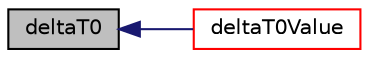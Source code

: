 digraph "deltaT0"
{
  bgcolor="transparent";
  edge [fontname="Helvetica",fontsize="10",labelfontname="Helvetica",labelfontsize="10"];
  node [fontname="Helvetica",fontsize="10",shape=record];
  rankdir="LR";
  Node1 [label="deltaT0",height=0.2,width=0.4,color="black", fillcolor="grey75", style="filled", fontcolor="black"];
  Node1 -> Node2 [dir="back",color="midnightblue",fontsize="10",style="solid",fontname="Helvetica"];
  Node2 [label="deltaT0Value",height=0.2,width=0.4,color="red",URL="$a02689.html#aa1c3b2fbba79aff20ff144dbc33a684a",tooltip="Return old time step value. "];
}
